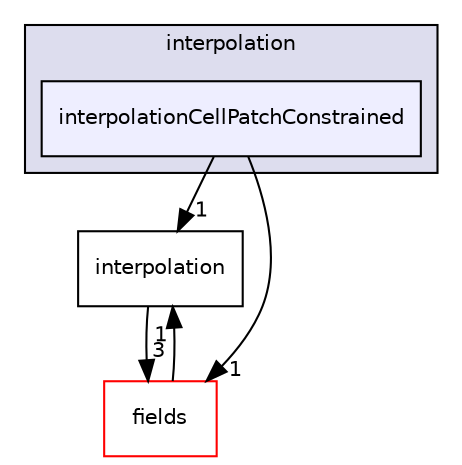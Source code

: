 digraph "src/finiteVolume/interpolation/interpolation/interpolationCellPatchConstrained" {
  bgcolor=transparent;
  compound=true
  node [ fontsize="10", fontname="Helvetica"];
  edge [ labelfontsize="10", labelfontname="Helvetica"];
  subgraph clusterdir_c993260712d995df6dda7964041544db {
    graph [ bgcolor="#ddddee", pencolor="black", label="interpolation" fontname="Helvetica", fontsize="10", URL="dir_c993260712d995df6dda7964041544db.html"]
  dir_248607930143f44c6da70cef2227d771 [shape=box, label="interpolationCellPatchConstrained", style="filled", fillcolor="#eeeeff", pencolor="black", URL="dir_248607930143f44c6da70cef2227d771.html"];
  }
  dir_2b92f387cff56e995f4a12450fdbcf41 [shape=box label="interpolation" URL="dir_2b92f387cff56e995f4a12450fdbcf41.html"];
  dir_25ab4a83a983f7bb7a38b7f63bb141b7 [shape=box label="fields" color="red" URL="dir_25ab4a83a983f7bb7a38b7f63bb141b7.html"];
  dir_2b92f387cff56e995f4a12450fdbcf41->dir_25ab4a83a983f7bb7a38b7f63bb141b7 [headlabel="3", labeldistance=1.5 headhref="dir_001167_000931.html"];
  dir_25ab4a83a983f7bb7a38b7f63bb141b7->dir_2b92f387cff56e995f4a12450fdbcf41 [headlabel="1", labeldistance=1.5 headhref="dir_000931_001167.html"];
  dir_248607930143f44c6da70cef2227d771->dir_2b92f387cff56e995f4a12450fdbcf41 [headlabel="1", labeldistance=1.5 headhref="dir_001169_001167.html"];
  dir_248607930143f44c6da70cef2227d771->dir_25ab4a83a983f7bb7a38b7f63bb141b7 [headlabel="1", labeldistance=1.5 headhref="dir_001169_000931.html"];
}
